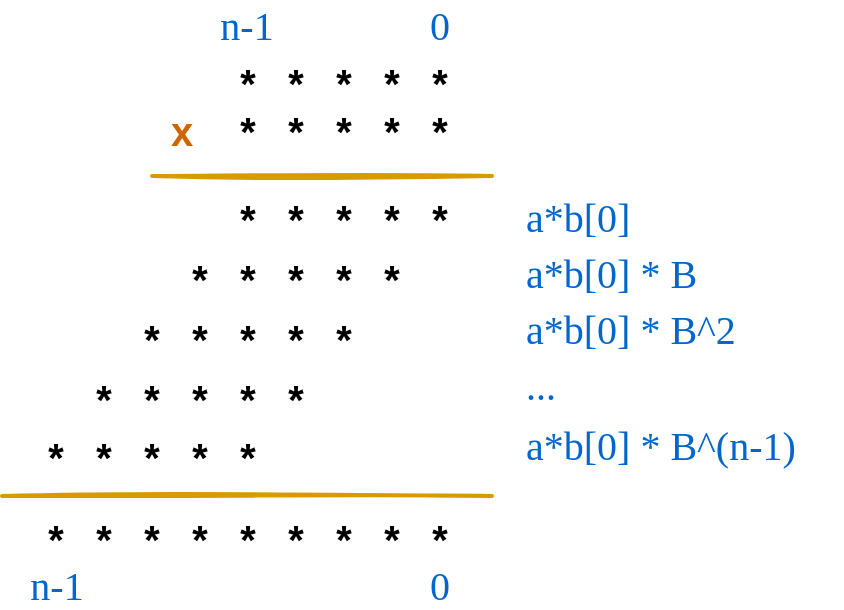 <mxfile version="20.3.3" type="github">
  <diagram id="CaP6hoC2MRb6M9wYzfzP" name="Page-1">
    <mxGraphModel dx="1096" dy="857" grid="1" gridSize="10" guides="1" tooltips="1" connect="1" arrows="1" fold="1" page="1" pageScale="1" pageWidth="827" pageHeight="1169" math="0" shadow="0">
      <root>
        <mxCell id="0" />
        <mxCell id="1" parent="0" />
        <mxCell id="gZEOZpKKGKB02WBl1dJl-1" value="* * * * *&lt;br&gt;* * * * *" style="text;html=1;strokeColor=none;fillColor=none;align=left;verticalAlign=middle;whiteSpace=wrap;rounded=0;fontFamily=Courier New;fontStyle=1;fontSize=20;" vertex="1" parent="1">
          <mxGeometry x="225" y="150" width="120" height="30" as="geometry" />
        </mxCell>
        <mxCell id="gZEOZpKKGKB02WBl1dJl-2" value="" style="endArrow=none;html=1;rounded=0;fontFamily=Courier New;fontSize=20;sketch=1;fillColor=#ffe6cc;strokeColor=#d79b00;strokeWidth=2;" edge="1" parent="1">
          <mxGeometry width="50" height="50" relative="1" as="geometry">
            <mxPoint x="110" y="357" as="sourcePoint" />
            <mxPoint x="355" y="357" as="targetPoint" />
          </mxGeometry>
        </mxCell>
        <mxCell id="gZEOZpKKGKB02WBl1dJl-3" value="&lt;font face=&quot;Helvetica&quot;&gt;x&lt;/font&gt;" style="text;html=1;strokeColor=none;fillColor=none;align=center;verticalAlign=middle;whiteSpace=wrap;rounded=0;fontFamily=Courier New;fontSize=20;fontStyle=1;fontColor=#CC6600;" vertex="1" parent="1">
          <mxGeometry x="185" y="160" width="30" height="30" as="geometry" />
        </mxCell>
        <mxCell id="gZEOZpKKGKB02WBl1dJl-4" value="* * * * *" style="text;html=1;strokeColor=none;fillColor=none;align=left;verticalAlign=middle;whiteSpace=wrap;rounded=0;fontFamily=Courier New;fontStyle=1;fontSize=20;" vertex="1" parent="1">
          <mxGeometry x="225" y="206" width="120" height="30" as="geometry" />
        </mxCell>
        <mxCell id="gZEOZpKKGKB02WBl1dJl-6" value="0" style="text;html=1;strokeColor=none;fillColor=none;align=center;verticalAlign=middle;whiteSpace=wrap;rounded=0;sketch=1;strokeWidth=2;fontFamily=Comic Sans MS;fontSize=20;fontColor=#0066CC;" vertex="1" parent="1">
          <mxGeometry x="315" y="110" width="28" height="22" as="geometry" />
        </mxCell>
        <mxCell id="gZEOZpKKGKB02WBl1dJl-7" value="* * * * *" style="text;html=1;strokeColor=none;fillColor=none;align=left;verticalAlign=middle;whiteSpace=wrap;rounded=0;fontFamily=Courier New;fontStyle=1;fontSize=20;" vertex="1" parent="1">
          <mxGeometry x="201" y="236" width="134" height="30" as="geometry" />
        </mxCell>
        <mxCell id="gZEOZpKKGKB02WBl1dJl-8" value="* * * * *" style="text;html=1;strokeColor=none;fillColor=none;align=left;verticalAlign=middle;whiteSpace=wrap;rounded=0;fontFamily=Courier New;fontStyle=1;fontSize=20;" vertex="1" parent="1">
          <mxGeometry x="177" y="266" width="134" height="30" as="geometry" />
        </mxCell>
        <mxCell id="gZEOZpKKGKB02WBl1dJl-9" value="* * * * *" style="text;html=1;strokeColor=none;fillColor=none;align=left;verticalAlign=middle;whiteSpace=wrap;rounded=0;fontFamily=Courier New;fontStyle=1;fontSize=20;" vertex="1" parent="1">
          <mxGeometry x="153" y="296" width="134" height="30" as="geometry" />
        </mxCell>
        <mxCell id="gZEOZpKKGKB02WBl1dJl-11" value="* * * * *" style="text;html=1;strokeColor=none;fillColor=none;align=left;verticalAlign=middle;whiteSpace=wrap;rounded=0;fontFamily=Courier New;fontStyle=1;fontSize=20;" vertex="1" parent="1">
          <mxGeometry x="129" y="325" width="134" height="30" as="geometry" />
        </mxCell>
        <mxCell id="gZEOZpKKGKB02WBl1dJl-12" value="" style="endArrow=none;html=1;rounded=0;fontFamily=Courier New;fontSize=20;sketch=1;fillColor=#ffe6cc;strokeColor=#d79b00;strokeWidth=2;" edge="1" parent="1">
          <mxGeometry width="50" height="50" relative="1" as="geometry">
            <mxPoint x="185" y="197" as="sourcePoint" />
            <mxPoint x="355" y="197" as="targetPoint" />
          </mxGeometry>
        </mxCell>
        <mxCell id="gZEOZpKKGKB02WBl1dJl-13" value="* * * * * * * * *" style="text;html=1;strokeColor=none;fillColor=none;align=left;verticalAlign=middle;whiteSpace=wrap;rounded=0;fontFamily=Courier New;fontStyle=1;fontSize=20;" vertex="1" parent="1">
          <mxGeometry x="129" y="366" width="226" height="30" as="geometry" />
        </mxCell>
        <mxCell id="gZEOZpKKGKB02WBl1dJl-14" value="n-1" style="text;html=1;strokeColor=none;fillColor=none;align=center;verticalAlign=middle;whiteSpace=wrap;rounded=0;sketch=1;strokeWidth=2;fontFamily=Comic Sans MS;fontSize=20;fontColor=#0066CC;" vertex="1" parent="1">
          <mxGeometry x="205" y="110" width="55" height="22" as="geometry" />
        </mxCell>
        <mxCell id="gZEOZpKKGKB02WBl1dJl-15" value="n-1" style="text;html=1;strokeColor=none;fillColor=none;align=center;verticalAlign=middle;whiteSpace=wrap;rounded=0;sketch=1;strokeWidth=2;fontFamily=Comic Sans MS;fontSize=20;fontColor=#0066CC;" vertex="1" parent="1">
          <mxGeometry x="110" y="390" width="55" height="22" as="geometry" />
        </mxCell>
        <mxCell id="gZEOZpKKGKB02WBl1dJl-16" value="0" style="text;html=1;strokeColor=none;fillColor=none;align=center;verticalAlign=middle;whiteSpace=wrap;rounded=0;sketch=1;strokeWidth=2;fontFamily=Comic Sans MS;fontSize=20;fontColor=#0066CC;" vertex="1" parent="1">
          <mxGeometry x="315" y="390" width="28" height="22" as="geometry" />
        </mxCell>
        <mxCell id="gZEOZpKKGKB02WBl1dJl-17" value="a*b[0]" style="text;html=1;strokeColor=none;fillColor=none;align=left;verticalAlign=middle;whiteSpace=wrap;rounded=0;sketch=1;strokeWidth=2;fontFamily=Comic Sans MS;fontSize=20;fontColor=#0066CC;" vertex="1" parent="1">
          <mxGeometry x="370" y="206" width="80" height="22" as="geometry" />
        </mxCell>
        <mxCell id="gZEOZpKKGKB02WBl1dJl-18" value="a*b[0] * B" style="text;html=1;strokeColor=none;fillColor=none;align=left;verticalAlign=middle;whiteSpace=wrap;rounded=0;sketch=1;strokeWidth=2;fontFamily=Comic Sans MS;fontSize=20;fontColor=#0066CC;" vertex="1" parent="1">
          <mxGeometry x="370" y="234" width="110" height="22" as="geometry" />
        </mxCell>
        <mxCell id="gZEOZpKKGKB02WBl1dJl-19" value="a*b[0] * B&lt;span style=&quot;background-color: rgb(255, 255, 255);&quot;&gt;^2&lt;/span&gt;" style="text;html=1;strokeColor=none;fillColor=none;align=left;verticalAlign=middle;whiteSpace=wrap;rounded=0;sketch=1;strokeWidth=2;fontFamily=Comic Sans MS;fontSize=20;fontColor=#0066CC;" vertex="1" parent="1">
          <mxGeometry x="370" y="262" width="140" height="22" as="geometry" />
        </mxCell>
        <mxCell id="gZEOZpKKGKB02WBl1dJl-20" value="..." style="text;html=1;strokeColor=none;fillColor=none;align=left;verticalAlign=middle;whiteSpace=wrap;rounded=0;sketch=1;strokeWidth=2;fontFamily=Comic Sans MS;fontSize=20;fontColor=#0066CC;" vertex="1" parent="1">
          <mxGeometry x="370" y="290" width="140" height="22" as="geometry" />
        </mxCell>
        <mxCell id="gZEOZpKKGKB02WBl1dJl-21" value="a*b[0] * B&lt;span style=&quot;background-color: rgb(255, 255, 255);&quot;&gt;^(n-1)&lt;/span&gt;" style="text;html=1;strokeColor=none;fillColor=none;align=left;verticalAlign=middle;whiteSpace=wrap;rounded=0;sketch=1;strokeWidth=2;fontFamily=Comic Sans MS;fontSize=20;fontColor=#0066CC;" vertex="1" parent="1">
          <mxGeometry x="370" y="320" width="160" height="22" as="geometry" />
        </mxCell>
      </root>
    </mxGraphModel>
  </diagram>
</mxfile>
